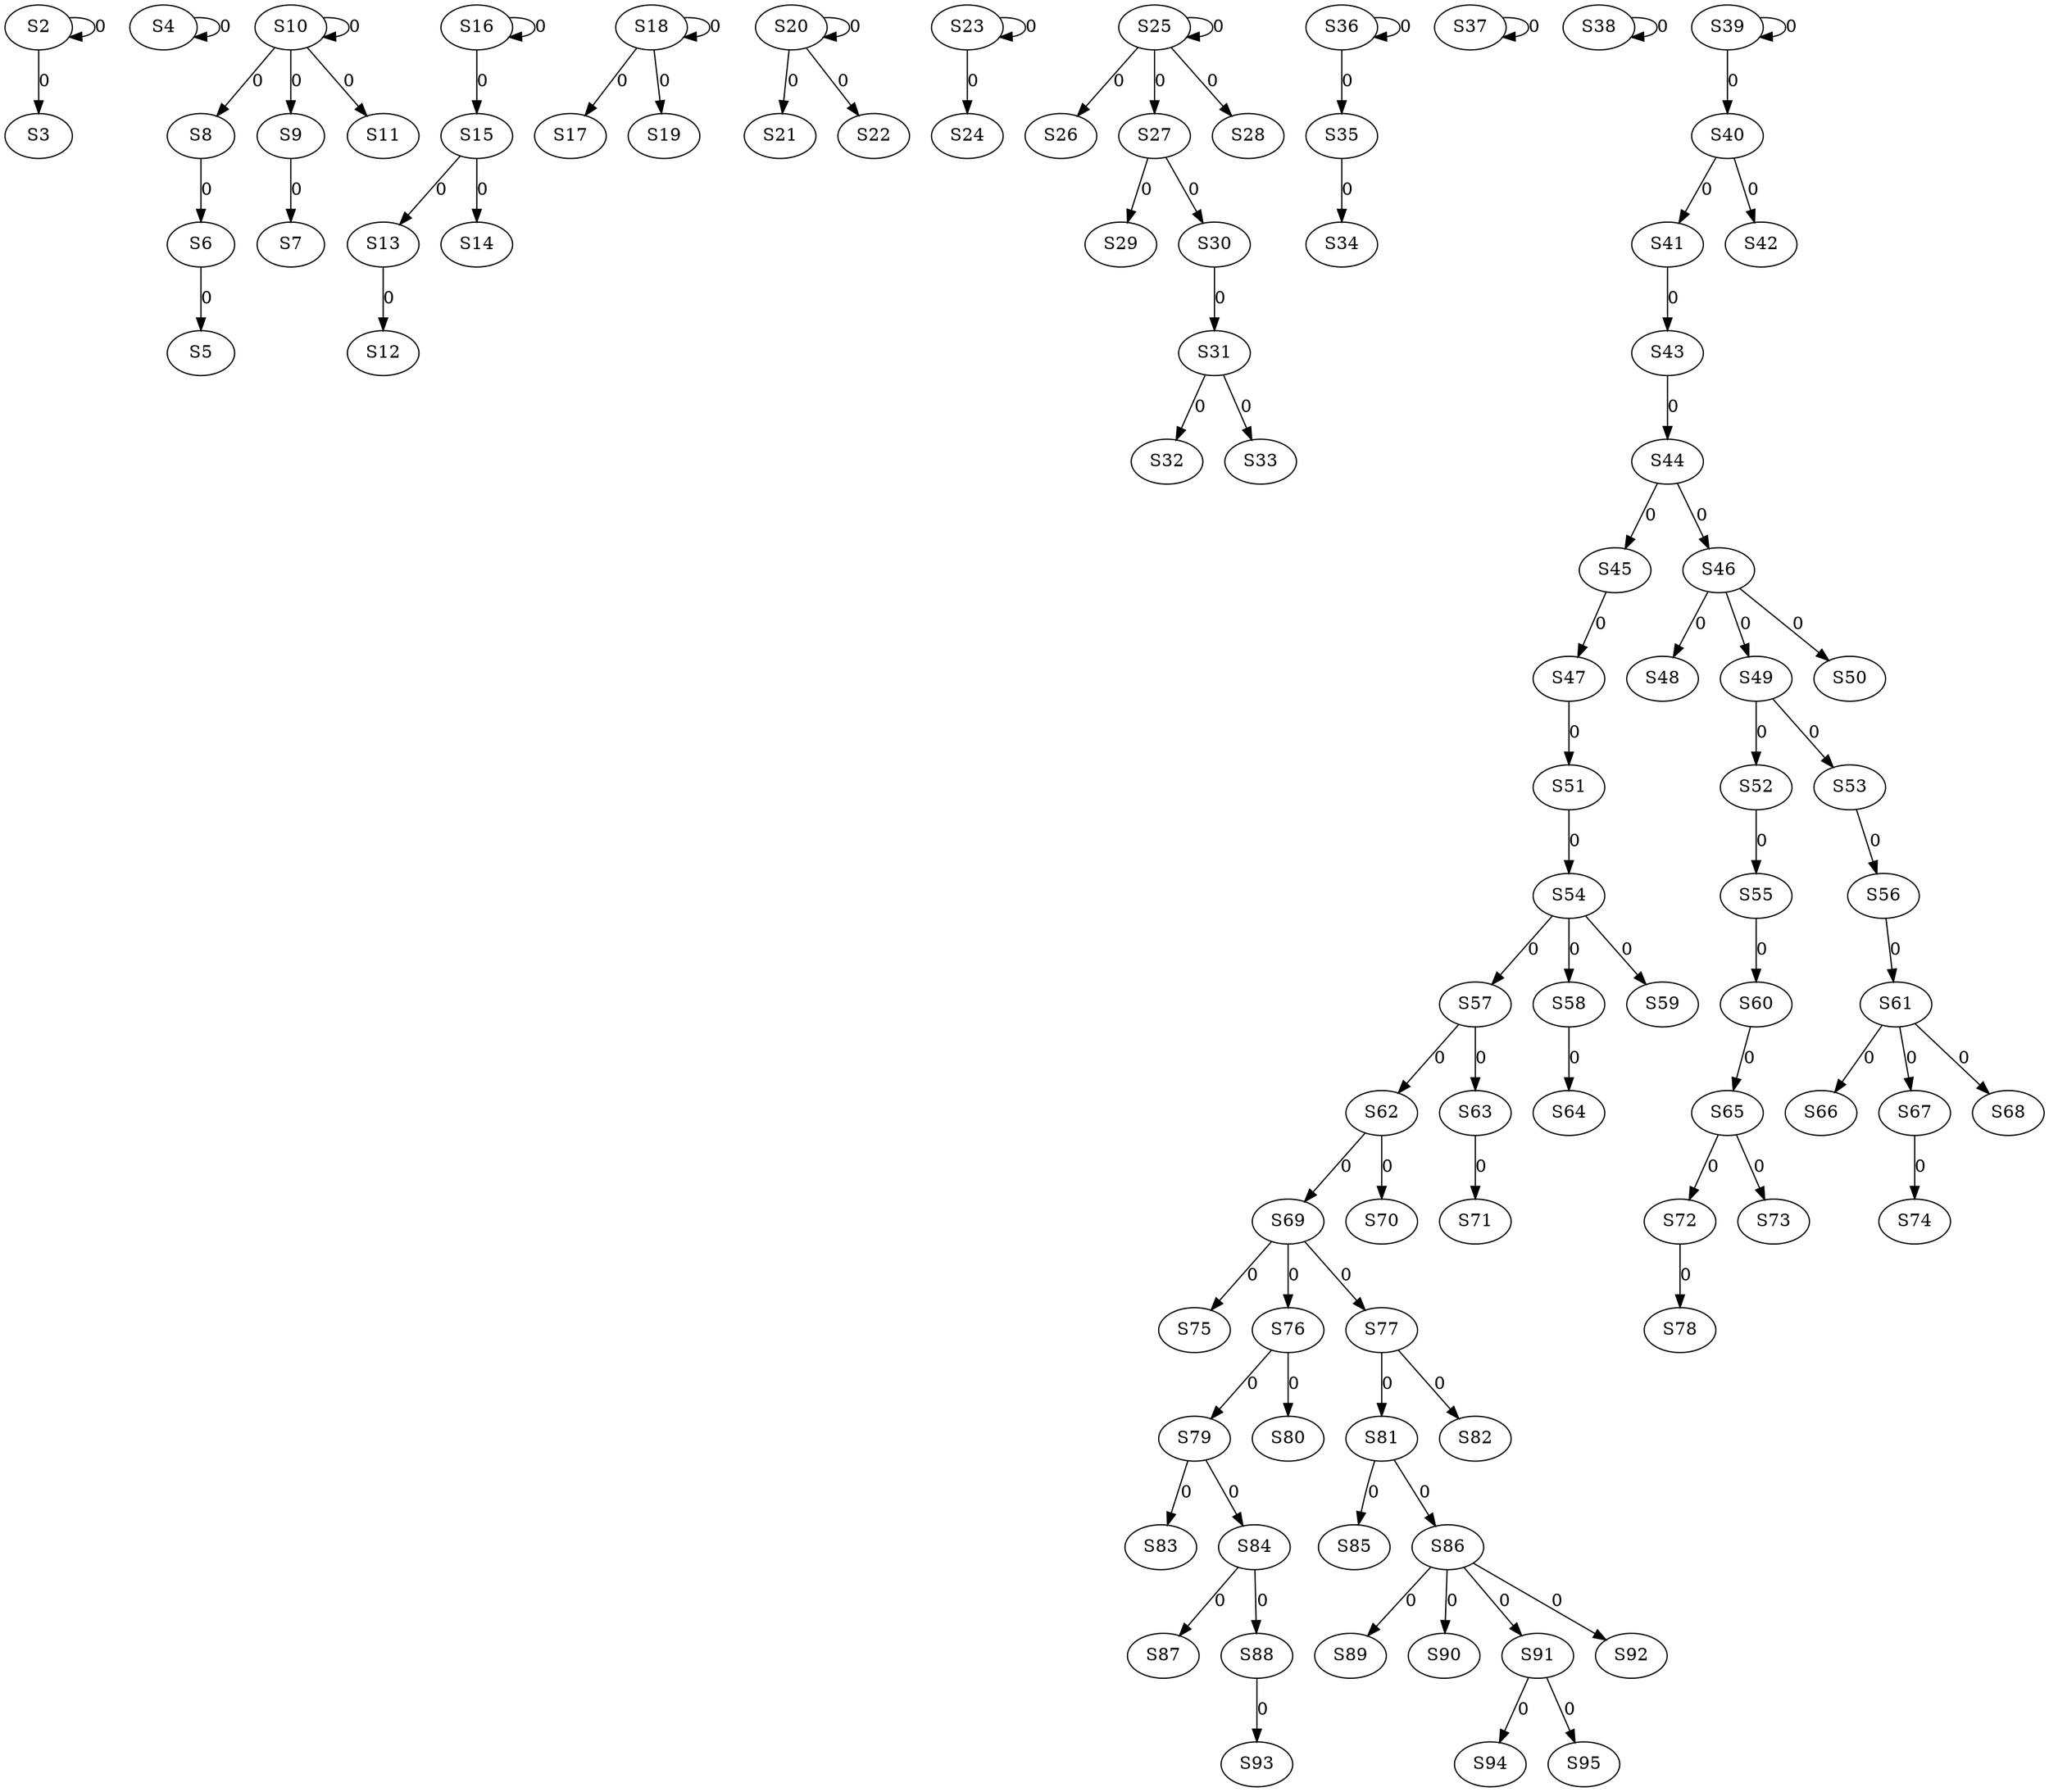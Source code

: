 strict digraph {
	S2 -> S2 [ label = 0 ];
	S2 -> S3 [ label = 0 ];
	S4 -> S4 [ label = 0 ];
	S6 -> S5 [ label = 0 ];
	S8 -> S6 [ label = 0 ];
	S9 -> S7 [ label = 0 ];
	S10 -> S8 [ label = 0 ];
	S10 -> S9 [ label = 0 ];
	S10 -> S10 [ label = 0 ];
	S10 -> S11 [ label = 0 ];
	S13 -> S12 [ label = 0 ];
	S15 -> S13 [ label = 0 ];
	S15 -> S14 [ label = 0 ];
	S16 -> S15 [ label = 0 ];
	S16 -> S16 [ label = 0 ];
	S18 -> S17 [ label = 0 ];
	S18 -> S18 [ label = 0 ];
	S18 -> S19 [ label = 0 ];
	S20 -> S20 [ label = 0 ];
	S20 -> S21 [ label = 0 ];
	S20 -> S22 [ label = 0 ];
	S23 -> S23 [ label = 0 ];
	S23 -> S24 [ label = 0 ];
	S25 -> S25 [ label = 0 ];
	S25 -> S26 [ label = 0 ];
	S25 -> S27 [ label = 0 ];
	S25 -> S28 [ label = 0 ];
	S27 -> S29 [ label = 0 ];
	S27 -> S30 [ label = 0 ];
	S30 -> S31 [ label = 0 ];
	S31 -> S32 [ label = 0 ];
	S31 -> S33 [ label = 0 ];
	S35 -> S34 [ label = 0 ];
	S36 -> S35 [ label = 0 ];
	S36 -> S36 [ label = 0 ];
	S37 -> S37 [ label = 0 ];
	S38 -> S38 [ label = 0 ];
	S39 -> S39 [ label = 0 ];
	S39 -> S40 [ label = 0 ];
	S40 -> S41 [ label = 0 ];
	S40 -> S42 [ label = 0 ];
	S41 -> S43 [ label = 0 ];
	S43 -> S44 [ label = 0 ];
	S44 -> S45 [ label = 0 ];
	S44 -> S46 [ label = 0 ];
	S45 -> S47 [ label = 0 ];
	S46 -> S48 [ label = 0 ];
	S46 -> S49 [ label = 0 ];
	S46 -> S50 [ label = 0 ];
	S47 -> S51 [ label = 0 ];
	S49 -> S52 [ label = 0 ];
	S49 -> S53 [ label = 0 ];
	S51 -> S54 [ label = 0 ];
	S52 -> S55 [ label = 0 ];
	S53 -> S56 [ label = 0 ];
	S54 -> S57 [ label = 0 ];
	S54 -> S58 [ label = 0 ];
	S54 -> S59 [ label = 0 ];
	S55 -> S60 [ label = 0 ];
	S56 -> S61 [ label = 0 ];
	S57 -> S62 [ label = 0 ];
	S57 -> S63 [ label = 0 ];
	S58 -> S64 [ label = 0 ];
	S60 -> S65 [ label = 0 ];
	S61 -> S66 [ label = 0 ];
	S61 -> S67 [ label = 0 ];
	S61 -> S68 [ label = 0 ];
	S62 -> S69 [ label = 0 ];
	S62 -> S70 [ label = 0 ];
	S63 -> S71 [ label = 0 ];
	S65 -> S72 [ label = 0 ];
	S65 -> S73 [ label = 0 ];
	S67 -> S74 [ label = 0 ];
	S69 -> S75 [ label = 0 ];
	S69 -> S76 [ label = 0 ];
	S69 -> S77 [ label = 0 ];
	S72 -> S78 [ label = 0 ];
	S76 -> S79 [ label = 0 ];
	S76 -> S80 [ label = 0 ];
	S77 -> S81 [ label = 0 ];
	S77 -> S82 [ label = 0 ];
	S79 -> S83 [ label = 0 ];
	S79 -> S84 [ label = 0 ];
	S81 -> S85 [ label = 0 ];
	S81 -> S86 [ label = 0 ];
	S84 -> S87 [ label = 0 ];
	S84 -> S88 [ label = 0 ];
	S86 -> S89 [ label = 0 ];
	S86 -> S90 [ label = 0 ];
	S86 -> S91 [ label = 0 ];
	S86 -> S92 [ label = 0 ];
	S88 -> S93 [ label = 0 ];
	S91 -> S94 [ label = 0 ];
	S91 -> S95 [ label = 0 ];
}